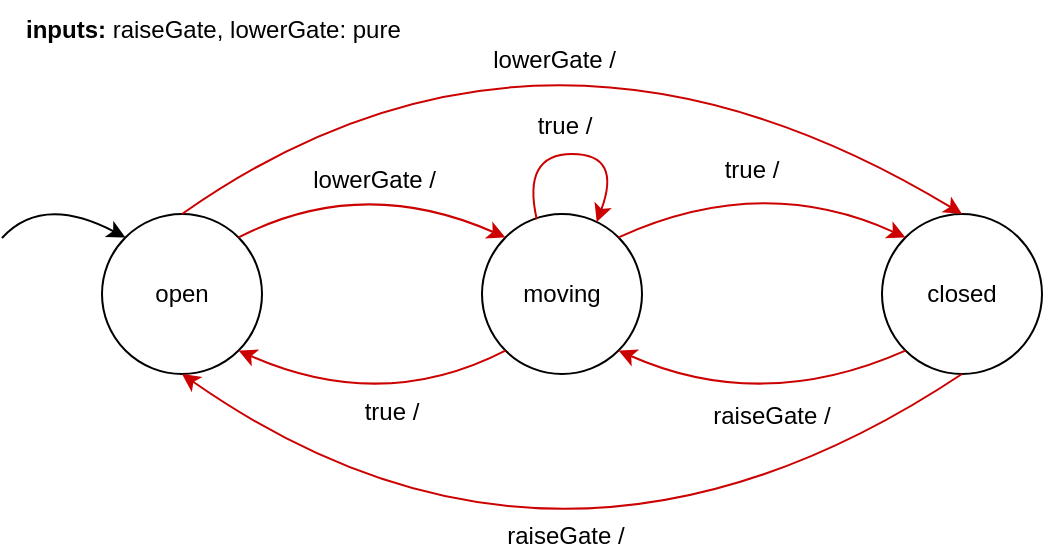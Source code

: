 <mxfile version="14.4.3" type="device"><diagram id="_0oC7uV5XCivWyWWmqVy" name="Page-1"><mxGraphModel dx="782" dy="469" grid="1" gridSize="10" guides="1" tooltips="1" connect="1" arrows="1" fold="1" page="1" pageScale="1" pageWidth="850" pageHeight="1100" math="0" shadow="0"><root><mxCell id="0"/><mxCell id="1" parent="0"/><mxCell id="Eq-3WTElnbCDZAMwR8S5-2" value="&lt;b&gt;inputs:&amp;nbsp;&lt;/b&gt;raiseGate, lowerGate: pure" style="text;html=1;strokeColor=none;fillColor=none;align=left;verticalAlign=middle;whiteSpace=wrap;rounded=0;" parent="1" vertex="1"><mxGeometry x="50" y="50" width="200" height="30" as="geometry"/></mxCell><mxCell id="gxkyOtlR5C71Ctu7OTzy-1" value="open" style="ellipse;whiteSpace=wrap;html=1;aspect=fixed;" parent="1" vertex="1"><mxGeometry x="90" y="157" width="80" height="80" as="geometry"/></mxCell><mxCell id="gxkyOtlR5C71Ctu7OTzy-2" value="moving" style="ellipse;whiteSpace=wrap;html=1;aspect=fixed;" parent="1" vertex="1"><mxGeometry x="280" y="157" width="80" height="80" as="geometry"/></mxCell><mxCell id="gxkyOtlR5C71Ctu7OTzy-3" value="" style="endArrow=classic;html=1;entryX=0;entryY=0;entryDx=0;entryDy=0;exitX=1;exitY=0;exitDx=0;exitDy=0;curved=1;strokeColor=#CC0000;" parent="1" source="gxkyOtlR5C71Ctu7OTzy-1" target="gxkyOtlR5C71Ctu7OTzy-2" edge="1"><mxGeometry width="50" height="50" relative="1" as="geometry"><mxPoint x="150" y="157" as="sourcePoint"/><mxPoint x="200" y="107" as="targetPoint"/><Array as="points"><mxPoint x="220" y="137"/></Array></mxGeometry></mxCell><mxCell id="gxkyOtlR5C71Ctu7OTzy-5" value="lowerGate /&amp;nbsp;" style="text;html=1;strokeColor=none;fillColor=none;align=center;verticalAlign=middle;whiteSpace=wrap;rounded=0;" parent="1" vertex="1"><mxGeometry x="188" y="120" width="80" height="40" as="geometry"/></mxCell><mxCell id="gxkyOtlR5C71Ctu7OTzy-6" value="raiseGate /" style="text;html=1;strokeColor=none;fillColor=none;align=center;verticalAlign=middle;whiteSpace=wrap;rounded=0;" parent="1" vertex="1"><mxGeometry x="385" y="243" width="80" height="30" as="geometry"/></mxCell><mxCell id="gxkyOtlR5C71Ctu7OTzy-7" value="" style="endArrow=classic;html=1;entryX=0;entryY=0;entryDx=0;entryDy=0;curved=1;" parent="1" target="gxkyOtlR5C71Ctu7OTzy-1" edge="1"><mxGeometry width="50" height="50" relative="1" as="geometry"><mxPoint x="40" y="169" as="sourcePoint"/><mxPoint x="70" y="112" as="targetPoint"/><Array as="points"><mxPoint x="60" y="147"/></Array></mxGeometry></mxCell><mxCell id="gxkyOtlR5C71Ctu7OTzy-8" value="closed" style="ellipse;whiteSpace=wrap;html=1;aspect=fixed;" parent="1" vertex="1"><mxGeometry x="480" y="157" width="80" height="80" as="geometry"/></mxCell><mxCell id="gxkyOtlR5C71Ctu7OTzy-11" value="" style="endArrow=classic;html=1;entryX=1;entryY=1;entryDx=0;entryDy=0;exitX=0;exitY=1;exitDx=0;exitDy=0;curved=1;strokeColor=#CC0000;" parent="1" source="gxkyOtlR5C71Ctu7OTzy-8" target="gxkyOtlR5C71Ctu7OTzy-2" edge="1"><mxGeometry width="50" height="50" relative="1" as="geometry"><mxPoint x="380" y="237" as="sourcePoint"/><mxPoint x="430" y="187" as="targetPoint"/><Array as="points"><mxPoint x="420" y="257"/></Array></mxGeometry></mxCell><mxCell id="gxkyOtlR5C71Ctu7OTzy-14" value="" style="endArrow=classic;html=1;strokeColor=#CC0000;curved=1;entryX=0.717;entryY=0.05;entryDx=0;entryDy=0;entryPerimeter=0;exitX=0.342;exitY=0.033;exitDx=0;exitDy=0;exitPerimeter=0;" parent="1" source="gxkyOtlR5C71Ctu7OTzy-2" target="gxkyOtlR5C71Ctu7OTzy-2" edge="1"><mxGeometry width="50" height="50" relative="1" as="geometry"><mxPoint x="290" y="127" as="sourcePoint"/><mxPoint x="358.284" y="116.216" as="targetPoint"/><Array as="points"><mxPoint x="300" y="127"/><mxPoint x="350" y="127"/></Array></mxGeometry></mxCell><mxCell id="gxkyOtlR5C71Ctu7OTzy-15" value="true /" style="text;html=1;strokeColor=none;fillColor=none;align=center;verticalAlign=middle;whiteSpace=wrap;rounded=0;" parent="1" vertex="1"><mxGeometry x="290" y="104" width="63" height="18" as="geometry"/></mxCell><mxCell id="gxkyOtlR5C71Ctu7OTzy-17" value="true /" style="text;html=1;strokeColor=none;fillColor=none;align=center;verticalAlign=middle;whiteSpace=wrap;rounded=0;" parent="1" vertex="1"><mxGeometry x="385" y="126.5" width="60" height="17" as="geometry"/></mxCell><mxCell id="gxkyOtlR5C71Ctu7OTzy-22" value="" style="endArrow=classic;html=1;entryX=0;entryY=0;entryDx=0;entryDy=0;exitX=1;exitY=0;exitDx=0;exitDy=0;curved=1;strokeColor=#CC0000;" parent="1" source="gxkyOtlR5C71Ctu7OTzy-2" target="gxkyOtlR5C71Ctu7OTzy-8" edge="1"><mxGeometry width="50" height="50" relative="1" as="geometry"><mxPoint x="513.436" y="104.004" as="sourcePoint"/><mxPoint x="370.004" y="104.004" as="targetPoint"/><Array as="points"><mxPoint x="420" y="136"/></Array></mxGeometry></mxCell><mxCell id="gxkyOtlR5C71Ctu7OTzy-23" value="" style="endArrow=classic;html=1;entryX=1;entryY=1;entryDx=0;entryDy=0;exitX=0;exitY=1;exitDx=0;exitDy=0;curved=1;strokeColor=#CC0000;" parent="1" source="gxkyOtlR5C71Ctu7OTzy-2" target="gxkyOtlR5C71Ctu7OTzy-1" edge="1"><mxGeometry width="50" height="50" relative="1" as="geometry"><mxPoint x="170.004" y="269.716" as="sourcePoint"/><mxPoint x="313.436" y="269.716" as="targetPoint"/><Array as="points"><mxPoint x="230" y="257"/></Array></mxGeometry></mxCell><mxCell id="gxkyOtlR5C71Ctu7OTzy-24" value="true /" style="text;html=1;strokeColor=none;fillColor=none;align=center;verticalAlign=middle;whiteSpace=wrap;rounded=0;" parent="1" vertex="1"><mxGeometry x="205" y="247" width="60" height="17" as="geometry"/></mxCell><mxCell id="P6-p8wPU4lJK3mZyorKS-1" value="" style="endArrow=classic;html=1;entryX=0.5;entryY=0;entryDx=0;entryDy=0;exitX=0.5;exitY=0;exitDx=0;exitDy=0;curved=1;strokeColor=#CC0000;" edge="1" parent="1" source="gxkyOtlR5C71Ctu7OTzy-1" target="gxkyOtlR5C71Ctu7OTzy-8"><mxGeometry width="50" height="50" relative="1" as="geometry"><mxPoint x="121.564" y="121.996" as="sourcePoint"/><mxPoint x="264.996" y="121.996" as="targetPoint"/><Array as="points"><mxPoint x="310" y="30"/></Array></mxGeometry></mxCell><mxCell id="P6-p8wPU4lJK3mZyorKS-2" value="lowerGate /&amp;nbsp;" style="text;html=1;strokeColor=none;fillColor=none;align=center;verticalAlign=middle;whiteSpace=wrap;rounded=0;" vertex="1" parent="1"><mxGeometry x="278" y="68" width="80" height="23" as="geometry"/></mxCell><mxCell id="P6-p8wPU4lJK3mZyorKS-4" value="" style="endArrow=classic;html=1;entryX=0.5;entryY=1;entryDx=0;entryDy=0;exitX=0.5;exitY=1;exitDx=0;exitDy=0;curved=1;strokeColor=#CC0000;" edge="1" parent="1" source="gxkyOtlR5C71Ctu7OTzy-8" target="gxkyOtlR5C71Ctu7OTzy-1"><mxGeometry width="50" height="50" relative="1" as="geometry"><mxPoint x="453.436" y="350.004" as="sourcePoint"/><mxPoint x="320.004" y="350.004" as="targetPoint"/><Array as="points"><mxPoint x="320" y="370"/></Array></mxGeometry></mxCell><mxCell id="P6-p8wPU4lJK3mZyorKS-5" value="raiseGate /" style="text;html=1;strokeColor=none;fillColor=none;align=center;verticalAlign=middle;whiteSpace=wrap;rounded=0;" vertex="1" parent="1"><mxGeometry x="281.5" y="308" width="80" height="20" as="geometry"/></mxCell></root></mxGraphModel></diagram></mxfile>
